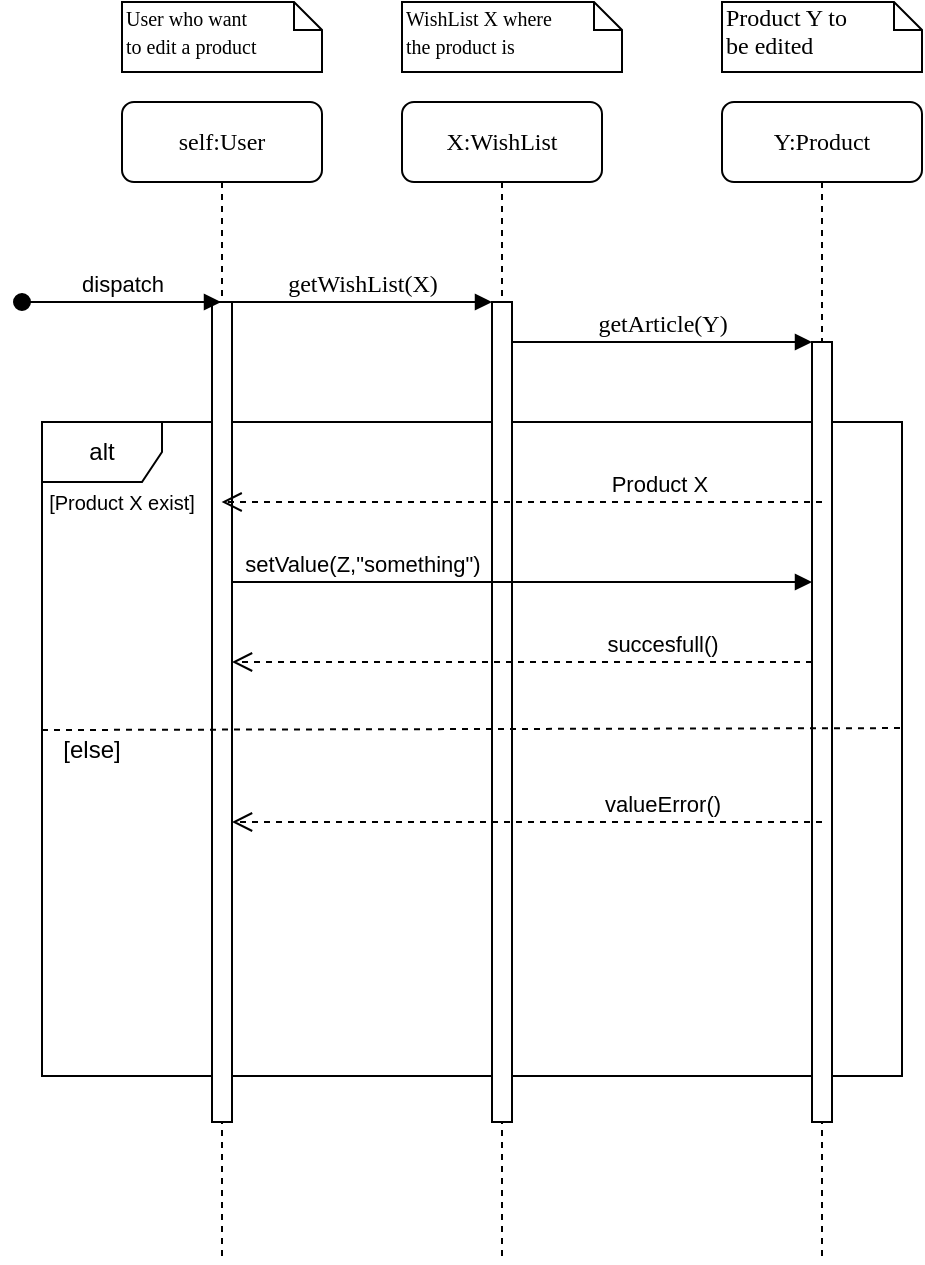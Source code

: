 <mxfile version="12.9.3" type="device"><diagram name="Page-1" id="13e1069c-82ec-6db2-03f1-153e76fe0fe0"><mxGraphModel dx="946" dy="609" grid="1" gridSize="10" guides="1" tooltips="1" connect="1" arrows="1" fold="1" page="1" pageScale="1" pageWidth="1100" pageHeight="850" background="#ffffff" math="0" shadow="0"><root><mxCell id="0"/><mxCell id="1" parent="0"/><UserObject label="alt" id="jfXD4g-AyFmU0GcLR-id-4"><mxCell style="shape=umlFrame;whiteSpace=wrap;html=1;movable=1;resizable=1;rotatable=1;deletable=1;editable=1;connectable=1;" parent="1" vertex="1"><mxGeometry x="60" y="240" width="430" height="327" as="geometry"/></mxCell></UserObject><mxCell id="7baba1c4bc27f4b0-2" value="X:WishList" style="shape=umlLifeline;perimeter=lifelinePerimeter;whiteSpace=wrap;html=1;container=1;collapsible=0;recursiveResize=0;outlineConnect=0;rounded=1;shadow=0;comic=0;labelBackgroundColor=none;strokeWidth=1;fontFamily=Verdana;fontSize=12;align=center;" parent="1" vertex="1"><mxGeometry x="240" y="80" width="100" height="580" as="geometry"/></mxCell><mxCell id="7baba1c4bc27f4b0-10" value="" style="html=1;points=[];perimeter=orthogonalPerimeter;rounded=0;shadow=0;comic=0;labelBackgroundColor=none;strokeWidth=1;fontFamily=Verdana;fontSize=12;align=center;" parent="7baba1c4bc27f4b0-2" vertex="1"><mxGeometry x="45" y="100" width="10" height="410" as="geometry"/></mxCell><mxCell id="7baba1c4bc27f4b0-3" value="Y:Product" style="shape=umlLifeline;perimeter=lifelinePerimeter;whiteSpace=wrap;html=1;container=1;collapsible=0;recursiveResize=0;outlineConnect=0;rounded=1;shadow=0;comic=0;labelBackgroundColor=none;strokeWidth=1;fontFamily=Verdana;fontSize=12;align=center;" parent="1" vertex="1"><mxGeometry x="400" y="80" width="100" height="580" as="geometry"/></mxCell><mxCell id="7baba1c4bc27f4b0-13" value="" style="html=1;points=[];perimeter=orthogonalPerimeter;rounded=0;shadow=0;comic=0;labelBackgroundColor=none;strokeWidth=1;fontFamily=Verdana;fontSize=12;align=center;" parent="7baba1c4bc27f4b0-3" vertex="1"><mxGeometry x="45" y="120" width="10" height="390" as="geometry"/></mxCell><mxCell id="7baba1c4bc27f4b0-8" value="self:User" style="shape=umlLifeline;perimeter=lifelinePerimeter;whiteSpace=wrap;html=1;container=1;collapsible=0;recursiveResize=0;outlineConnect=0;rounded=1;shadow=0;comic=0;labelBackgroundColor=none;strokeWidth=1;fontFamily=Verdana;fontSize=12;align=center;" parent="1" vertex="1"><mxGeometry x="100" y="80" width="100" height="580" as="geometry"/></mxCell><mxCell id="7baba1c4bc27f4b0-9" value="" style="html=1;points=[];perimeter=orthogonalPerimeter;rounded=0;shadow=0;comic=0;labelBackgroundColor=none;strokeWidth=1;fontFamily=Verdana;fontSize=12;align=center;" parent="7baba1c4bc27f4b0-8" vertex="1"><mxGeometry x="45" y="100" width="10" height="410" as="geometry"/></mxCell><mxCell id="7baba1c4bc27f4b0-11" value="getWishList(X)" style="html=1;verticalAlign=bottom;endArrow=block;entryX=0;entryY=0;labelBackgroundColor=none;fontFamily=Verdana;fontSize=12;edgeStyle=elbowEdgeStyle;elbow=vertical;" parent="1" source="7baba1c4bc27f4b0-9" target="7baba1c4bc27f4b0-10" edge="1"><mxGeometry relative="1" as="geometry"><mxPoint x="220" y="190" as="sourcePoint"/></mxGeometry></mxCell><mxCell id="7baba1c4bc27f4b0-14" value="getArticle(Y)" style="html=1;verticalAlign=bottom;endArrow=block;entryX=0;entryY=0;labelBackgroundColor=none;fontFamily=Verdana;fontSize=12;edgeStyle=elbowEdgeStyle;elbow=vertical;" parent="1" source="7baba1c4bc27f4b0-10" target="7baba1c4bc27f4b0-13" edge="1"><mxGeometry relative="1" as="geometry"><mxPoint x="370" y="200" as="sourcePoint"/></mxGeometry></mxCell><mxCell id="7baba1c4bc27f4b0-40" value="&lt;font style=&quot;font-size: 10px&quot;&gt;User who want &lt;br&gt;to edit a product&lt;/font&gt;" style="shape=note;whiteSpace=wrap;html=1;size=14;verticalAlign=top;align=left;spacingTop=-6;rounded=0;shadow=0;comic=0;labelBackgroundColor=none;strokeWidth=1;fontFamily=Verdana;fontSize=12" parent="1" vertex="1"><mxGeometry x="100" y="30" width="100" height="35" as="geometry"/></mxCell><mxCell id="7baba1c4bc27f4b0-41" value="&lt;font style=&quot;font-size: 10px&quot;&gt;WishList X where &lt;br&gt;the product is&amp;nbsp;&lt;/font&gt;" style="shape=note;whiteSpace=wrap;html=1;size=14;verticalAlign=top;align=left;spacingTop=-6;rounded=0;shadow=0;comic=0;labelBackgroundColor=none;strokeWidth=1;fontFamily=Verdana;fontSize=12" parent="1" vertex="1"><mxGeometry x="240" y="30" width="110" height="35" as="geometry"/></mxCell><mxCell id="7baba1c4bc27f4b0-42" value="Product Y to&amp;nbsp;&lt;br&gt;be edited" style="shape=note;whiteSpace=wrap;html=1;size=14;verticalAlign=top;align=left;spacingTop=-6;rounded=0;shadow=0;comic=0;labelBackgroundColor=none;strokeWidth=1;fontFamily=Verdana;fontSize=12" parent="1" vertex="1"><mxGeometry x="400" y="30" width="100" height="35" as="geometry"/></mxCell><mxCell id="jfXD4g-AyFmU0GcLR-id-3" value="Product X&amp;nbsp;" style="html=1;verticalAlign=bottom;endArrow=open;dashed=1;endSize=8;" parent="1" edge="1"><mxGeometry x="-0.467" relative="1" as="geometry"><mxPoint x="450" y="280" as="sourcePoint"/><mxPoint x="149.81" y="280" as="targetPoint"/><mxPoint as="offset"/></mxGeometry></mxCell><mxCell id="jfXD4g-AyFmU0GcLR-id-5" value="setValue(Z,&quot;something&quot;)" style="html=1;verticalAlign=bottom;endArrow=block;" parent="1" edge="1"><mxGeometry x="-0.552" width="80" relative="1" as="geometry"><mxPoint x="155.0" y="320" as="sourcePoint"/><mxPoint x="445" y="320" as="targetPoint"/><mxPoint as="offset"/></mxGeometry></mxCell><mxCell id="jfXD4g-AyFmU0GcLR-id-7" value="succesfull()" style="html=1;verticalAlign=bottom;endArrow=open;dashed=1;endSize=8;" parent="1" edge="1"><mxGeometry x="-0.483" relative="1" as="geometry"><mxPoint x="445" y="360" as="sourcePoint"/><mxPoint x="155.0" y="360" as="targetPoint"/><mxPoint as="offset"/></mxGeometry></mxCell><mxCell id="jfXD4g-AyFmU0GcLR-id-9" value="" style="endArrow=none;dashed=1;html=1;exitX=0;exitY=0.471;exitDx=0;exitDy=0;exitPerimeter=0;entryX=1;entryY=0.468;entryDx=0;entryDy=0;entryPerimeter=0;" parent="1" source="jfXD4g-AyFmU0GcLR-id-4" target="jfXD4g-AyFmU0GcLR-id-4" edge="1"><mxGeometry width="50" height="50" relative="1" as="geometry"><mxPoint x="290" y="410" as="sourcePoint"/><mxPoint x="340" y="360" as="targetPoint"/></mxGeometry></mxCell><mxCell id="jfXD4g-AyFmU0GcLR-id-10" value="valueError()" style="html=1;verticalAlign=bottom;endArrow=open;dashed=1;endSize=8;" parent="1" target="7baba1c4bc27f4b0-9" edge="1"><mxGeometry x="-0.458" relative="1" as="geometry"><mxPoint x="450" y="440" as="sourcePoint"/><mxPoint x="370" y="440" as="targetPoint"/><mxPoint as="offset"/></mxGeometry></mxCell><mxCell id="AdBqQfmSYToDSQ6eiKvp-1" value="&lt;font style=&quot;font-size: 10px&quot;&gt;[Product X exist]&lt;/font&gt;" style="text;html=1;strokeColor=none;fillColor=none;align=center;verticalAlign=middle;whiteSpace=wrap;rounded=0;" vertex="1" parent="1"><mxGeometry x="60" y="270" width="80" height="20" as="geometry"/></mxCell><mxCell id="AdBqQfmSYToDSQ6eiKvp-2" value="[else]" style="text;html=1;strokeColor=none;fillColor=none;align=center;verticalAlign=middle;whiteSpace=wrap;rounded=0;" vertex="1" parent="1"><mxGeometry x="60" y="393.5" width="50" height="20" as="geometry"/></mxCell><mxCell id="AdBqQfmSYToDSQ6eiKvp-3" value="dispatch" style="html=1;verticalAlign=bottom;startArrow=oval;startFill=1;endArrow=block;startSize=8;" edge="1" parent="1" target="7baba1c4bc27f4b0-8"><mxGeometry width="60" relative="1" as="geometry"><mxPoint x="50" y="180" as="sourcePoint"/><mxPoint x="130" y="180" as="targetPoint"/></mxGeometry></mxCell></root></mxGraphModel></diagram></mxfile>